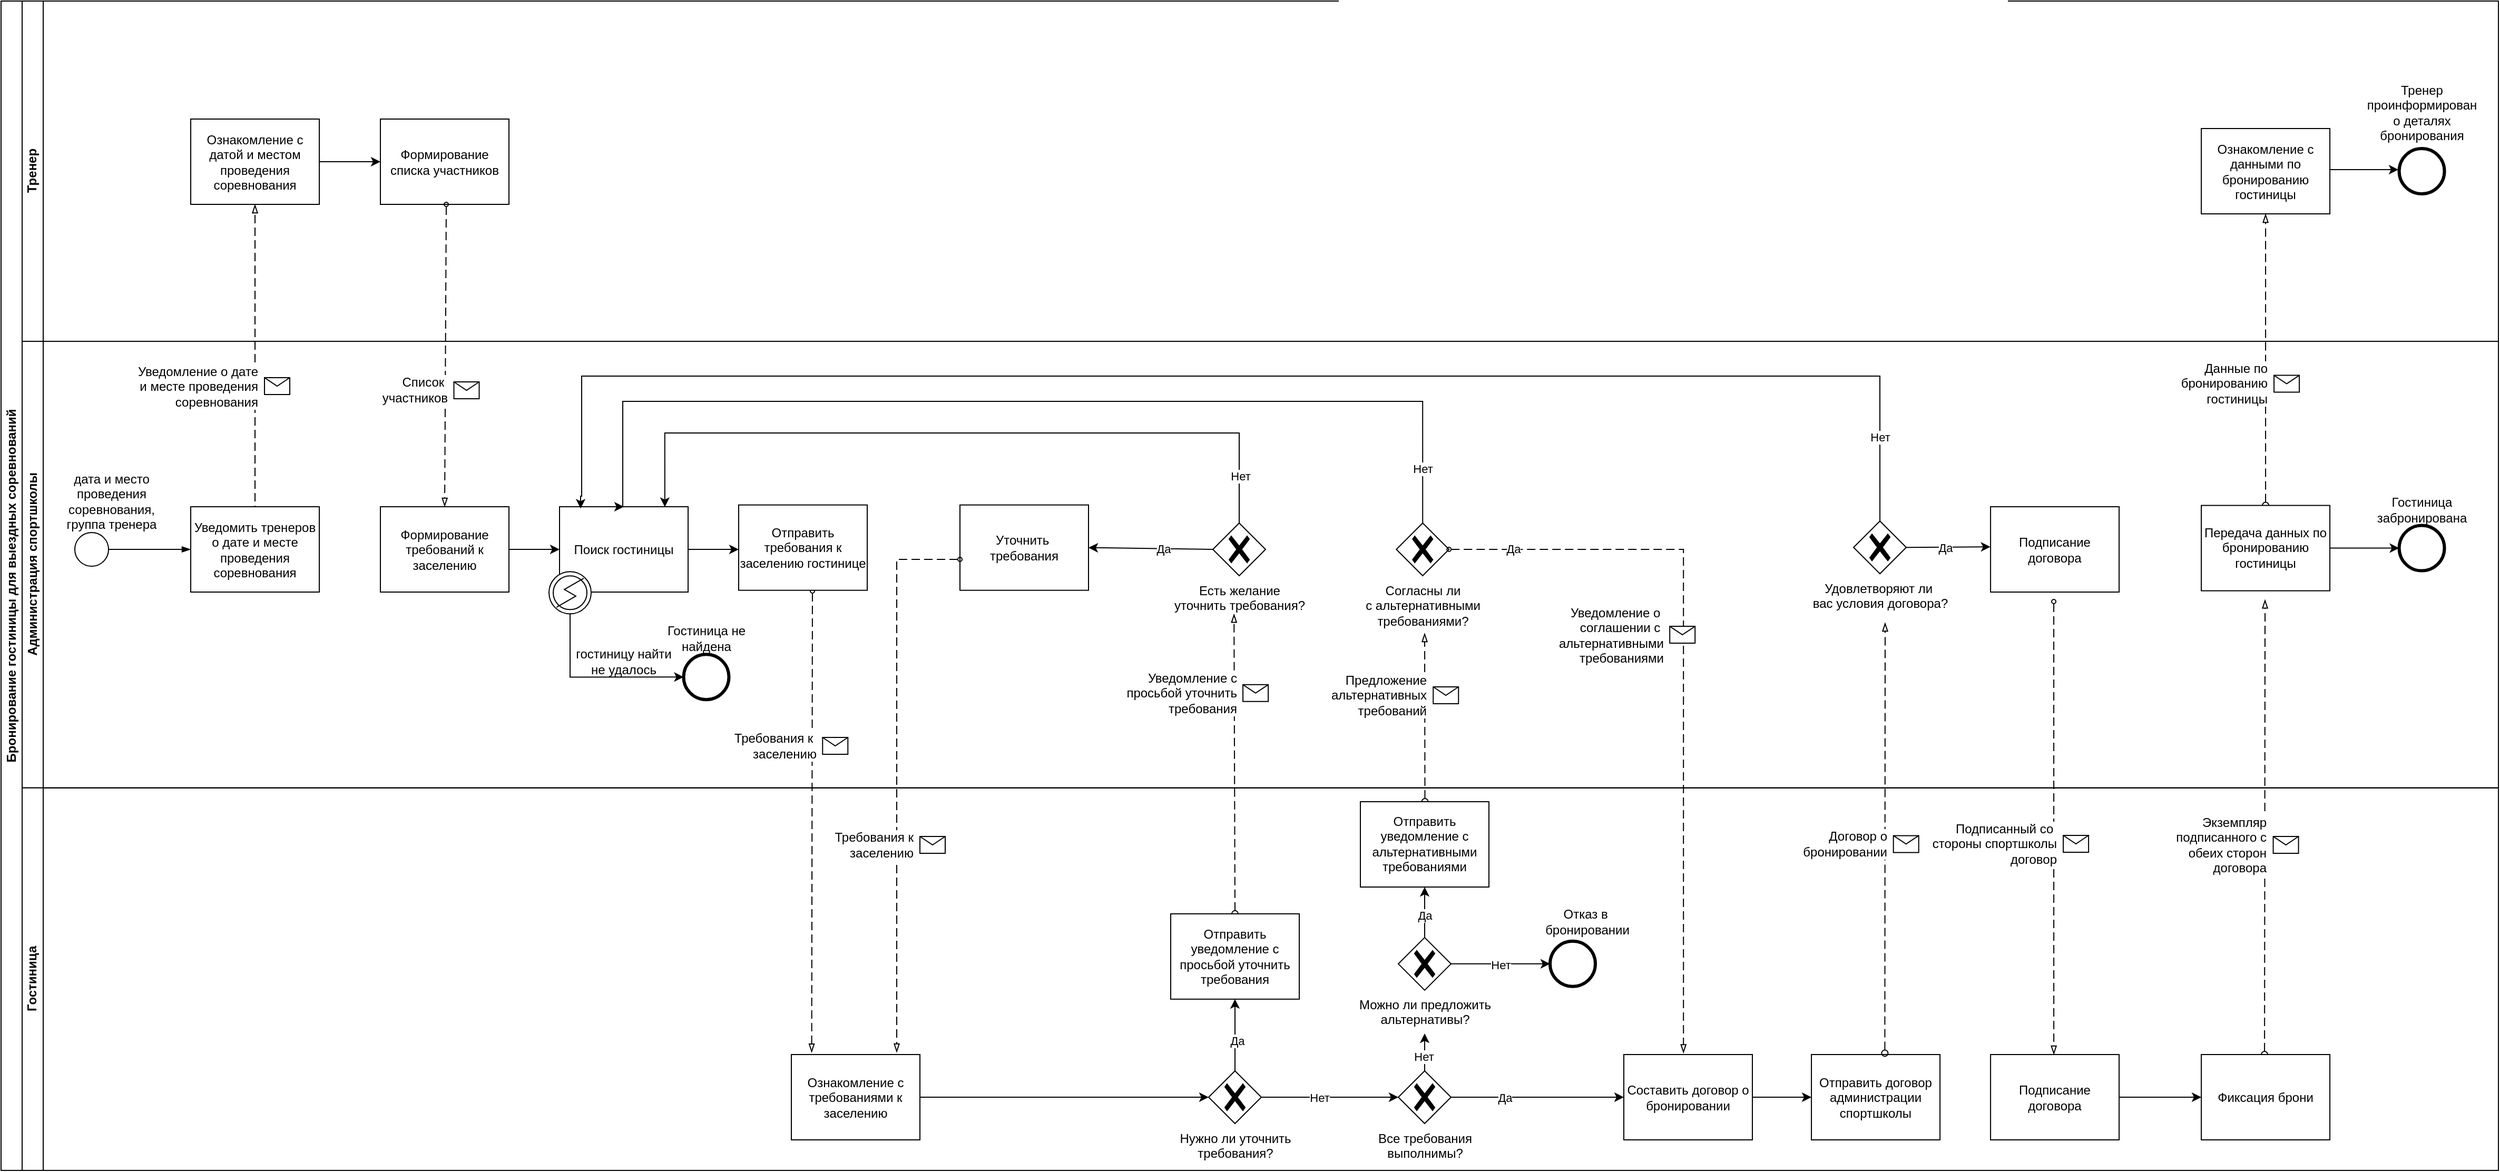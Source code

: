 <mxfile version="26.2.12">
  <diagram name="Страница — 1" id="INEYEOfllJ84AuOApSYh">
    <mxGraphModel dx="2846" dy="1840" grid="1" gridSize="10" guides="1" tooltips="1" connect="1" arrows="1" fold="1" page="1" pageScale="1" pageWidth="4681" pageHeight="3300" background="#ffffff" math="0" shadow="0">
      <root>
        <mxCell id="0" />
        <mxCell id="1" parent="0" />
        <mxCell id="StL6ev-Z-5iFi5agQg42-1" value="Бронирование гостиницы для выездных соревнований" style="swimlane;html=1;childLayout=stackLayout;resizeParent=1;resizeParentMax=0;horizontal=0;startSize=20;horizontalStack=0;whiteSpace=wrap;" parent="1" vertex="1">
          <mxGeometry x="830" y="760" width="2370" height="1110" as="geometry" />
        </mxCell>
        <mxCell id="StL6ev-Z-5iFi5agQg42-160" value="" style="endArrow=blockThin;html=1;labelPosition=left;verticalLabelPosition=middle;align=right;verticalAlign=middle;dashed=1;dashPattern=8 4;endFill=0;startArrow=oval;startFill=0;endSize=6;startSize=4;rounded=0;entryX=0.158;entryY=-0.023;entryDx=0;entryDy=0;entryPerimeter=0;" parent="StL6ev-Z-5iFi5agQg42-1" target="StL6ev-Z-5iFi5agQg42-159" edge="1">
          <mxGeometry relative="1" as="geometry">
            <mxPoint x="770" y="560" as="sourcePoint" />
            <mxPoint x="758" y="998" as="targetPoint" />
          </mxGeometry>
        </mxCell>
        <mxCell id="StL6ev-Z-5iFi5agQg42-161" value="Требования к&amp;nbsp;&lt;div&gt;заселению&lt;/div&gt;" style="shape=message;html=1;outlineConnect=0;labelPosition=left;verticalLabelPosition=middle;align=right;verticalAlign=middle;spacingRight=5;labelBackgroundColor=#ffffff;" parent="StL6ev-Z-5iFi5agQg42-160" vertex="1">
          <mxGeometry width="24" height="16" relative="1" as="geometry">
            <mxPoint x="10" y="-80" as="offset" />
          </mxGeometry>
        </mxCell>
        <mxCell id="StL6ev-Z-5iFi5agQg42-2" value="Тренер" style="swimlane;html=1;startSize=20;horizontal=0;" parent="StL6ev-Z-5iFi5agQg42-1" vertex="1">
          <mxGeometry x="20" width="2350" height="323" as="geometry" />
        </mxCell>
        <mxCell id="StL6ev-Z-5iFi5agQg42-145" value="Ознакомление с датой и местом проведения соревнования" style="points=[[0.25,0,0],[0.5,0,0],[0.75,0,0],[1,0.25,0],[1,0.5,0],[1,0.75,0],[0.75,1,0],[0.5,1,0],[0.25,1,0],[0,0.75,0],[0,0.5,0],[0,0.25,0]];shape=mxgraph.bpmn.task2;whiteSpace=wrap;rectStyle=rounded;size=10;html=1;container=1;expand=0;collapsible=0;taskMarker=abstract;" parent="StL6ev-Z-5iFi5agQg42-2" vertex="1">
          <mxGeometry x="160" y="112" width="122" height="81" as="geometry" />
        </mxCell>
        <mxCell id="StL6ev-Z-5iFi5agQg42-146" value="" style="endArrow=blockThin;html=1;labelPosition=left;verticalLabelPosition=middle;align=right;verticalAlign=middle;dashed=1;dashPattern=8 4;endFill=0;startArrow=oval;startFill=0;rounded=0;exitX=0.5;exitY=0;exitDx=0;exitDy=0;exitPerimeter=0;entryX=0.5;entryY=1;entryDx=0;entryDy=0;entryPerimeter=0;" parent="StL6ev-Z-5iFi5agQg42-2" target="StL6ev-Z-5iFi5agQg42-145" edge="1">
          <mxGeometry relative="1" as="geometry">
            <mxPoint x="221" y="490" as="sourcePoint" />
            <mxPoint x="220.52" y="172" as="targetPoint" />
          </mxGeometry>
        </mxCell>
        <mxCell id="StL6ev-Z-5iFi5agQg42-147" value="Уведомление о дате&lt;div&gt;и месте проведения&lt;/div&gt;&lt;div&gt;соревнования&lt;/div&gt;" style="shape=message;html=1;outlineConnect=0;labelPosition=left;verticalLabelPosition=middle;align=right;verticalAlign=middle;spacingRight=5;labelBackgroundColor=#ffffff;" parent="StL6ev-Z-5iFi5agQg42-146" vertex="1">
          <mxGeometry width="24" height="16" relative="1" as="geometry">
            <mxPoint x="9" y="16" as="offset" />
          </mxGeometry>
        </mxCell>
        <mxCell id="StL6ev-Z-5iFi5agQg42-148" value="Формирование списка участников" style="points=[[0.25,0,0],[0.5,0,0],[0.75,0,0],[1,0.25,0],[1,0.5,0],[1,0.75,0],[0.75,1,0],[0.5,1,0],[0.25,1,0],[0,0.75,0],[0,0.5,0],[0,0.25,0]];shape=mxgraph.bpmn.task2;whiteSpace=wrap;rectStyle=rounded;size=10;html=1;container=1;expand=0;collapsible=0;taskMarker=abstract;" parent="StL6ev-Z-5iFi5agQg42-2" vertex="1">
          <mxGeometry x="340" y="112" width="122" height="81" as="geometry" />
        </mxCell>
        <mxCell id="StL6ev-Z-5iFi5agQg42-149" value="" style="endArrow=classic;html=1;rounded=0;exitX=1;exitY=0.5;exitDx=0;exitDy=0;exitPerimeter=0;entryX=0;entryY=0.5;entryDx=0;entryDy=0;entryPerimeter=0;" parent="StL6ev-Z-5iFi5agQg42-2" source="StL6ev-Z-5iFi5agQg42-145" target="StL6ev-Z-5iFi5agQg42-148" edge="1">
          <mxGeometry width="50" height="50" relative="1" as="geometry">
            <mxPoint x="560" y="350" as="sourcePoint" />
            <mxPoint x="610" y="300" as="targetPoint" />
          </mxGeometry>
        </mxCell>
        <mxCell id="StL6ev-Z-5iFi5agQg42-151" value="" style="endArrow=blockThin;html=1;labelPosition=left;verticalLabelPosition=middle;align=right;verticalAlign=middle;dashed=1;dashPattern=8 4;endFill=0;startArrow=oval;startFill=0;endSize=6;startSize=4;rounded=0;exitX=0.335;exitY=1.002;exitDx=0;exitDy=0;exitPerimeter=0;entryX=0.5;entryY=0;entryDx=0;entryDy=0;entryPerimeter=0;" parent="StL6ev-Z-5iFi5agQg42-2" target="StL6ev-Z-5iFi5agQg42-150" edge="1">
          <mxGeometry relative="1" as="geometry">
            <mxPoint x="402.5" y="193" as="sourcePoint" />
            <mxPoint x="400" y="480" as="targetPoint" />
          </mxGeometry>
        </mxCell>
        <mxCell id="StL6ev-Z-5iFi5agQg42-152" value="Список&amp;nbsp;&lt;div&gt;участников&lt;/div&gt;" style="shape=message;html=1;outlineConnect=0;labelPosition=left;verticalLabelPosition=middle;align=right;verticalAlign=middle;spacingRight=5;labelBackgroundColor=#ffffff;" parent="StL6ev-Z-5iFi5agQg42-151" vertex="1">
          <mxGeometry width="24" height="16" relative="1" as="geometry">
            <mxPoint x="8" y="25" as="offset" />
          </mxGeometry>
        </mxCell>
        <mxCell id="StL6ev-Z-5iFi5agQg42-290" value="Ознакомление с данными по бронированию гостиницы" style="points=[[0.25,0,0],[0.5,0,0],[0.75,0,0],[1,0.25,0],[1,0.5,0],[1,0.75,0],[0.75,1,0],[0.5,1,0],[0.25,1,0],[0,0.75,0],[0,0.5,0],[0,0.25,0]];shape=mxgraph.bpmn.task2;whiteSpace=wrap;rectStyle=rounded;size=10;html=1;container=1;expand=0;collapsible=0;taskMarker=abstract;" parent="StL6ev-Z-5iFi5agQg42-2" vertex="1">
          <mxGeometry x="2068.04" y="121" width="122" height="81" as="geometry" />
        </mxCell>
        <mxCell id="StL6ev-Z-5iFi5agQg42-308" value="" style="points=[[0.145,0.145,0],[0.5,0,0],[0.855,0.145,0],[1,0.5,0],[0.855,0.855,0],[0.5,1,0],[0.145,0.855,0],[0,0.5,0]];shape=mxgraph.bpmn.event;html=1;verticalLabelPosition=bottom;labelBackgroundColor=#ffffff;verticalAlign=top;align=center;perimeter=ellipsePerimeter;outlineConnect=0;aspect=fixed;outline=end;symbol=terminate2;" parent="StL6ev-Z-5iFi5agQg42-2" vertex="1">
          <mxGeometry x="2255.79" y="140.0" width="43" height="43" as="geometry" />
        </mxCell>
        <mxCell id="StL6ev-Z-5iFi5agQg42-309" value="Тренер&lt;div&gt;проинформирован&lt;/div&gt;&lt;div&gt;о деталях бронирования&lt;/div&gt;" style="text;html=1;align=center;verticalAlign=middle;whiteSpace=wrap;rounded=0;" parent="StL6ev-Z-5iFi5agQg42-2" vertex="1">
          <mxGeometry x="2228.04" y="91.0" width="98.5" height="30" as="geometry" />
        </mxCell>
        <mxCell id="StL6ev-Z-5iFi5agQg42-310" value="" style="endArrow=classic;html=1;rounded=0;exitX=0.996;exitY=0.482;exitDx=0;exitDy=0;exitPerimeter=0;" parent="StL6ev-Z-5iFi5agQg42-2" source="StL6ev-Z-5iFi5agQg42-290" edge="1">
          <mxGeometry width="50" height="50" relative="1" as="geometry">
            <mxPoint x="2198.04" y="310" as="sourcePoint" />
            <mxPoint x="2255.04" y="160" as="targetPoint" />
          </mxGeometry>
        </mxCell>
        <mxCell id="StL6ev-Z-5iFi5agQg42-291" value="" style="endArrow=blockThin;html=1;labelPosition=left;verticalLabelPosition=middle;align=right;verticalAlign=middle;dashed=1;dashPattern=8 4;endFill=0;startArrow=oval;startFill=0;rounded=0;entryX=0.5;entryY=1;entryDx=0;entryDy=0;entryPerimeter=0;exitX=0.5;exitY=0;exitDx=0;exitDy=0;exitPerimeter=0;" parent="StL6ev-Z-5iFi5agQg42-1" source="StL6ev-Z-5iFi5agQg42-287" target="StL6ev-Z-5iFi5agQg42-290" edge="1">
          <mxGeometry relative="1" as="geometry">
            <mxPoint x="2148.48" y="468.11" as="sourcePoint" />
            <mxPoint x="2149.04" y="211" as="targetPoint" />
          </mxGeometry>
        </mxCell>
        <mxCell id="StL6ev-Z-5iFi5agQg42-292" value="Данные по&lt;div&gt;бронированию&lt;/div&gt;&lt;div&gt;гостиницы&lt;/div&gt;" style="shape=message;html=1;outlineConnect=0;labelPosition=left;verticalLabelPosition=middle;align=right;verticalAlign=middle;spacingRight=5;labelBackgroundColor=#ffffff;" parent="StL6ev-Z-5iFi5agQg42-291" vertex="1">
          <mxGeometry width="24" height="16" relative="1" as="geometry">
            <mxPoint x="8" y="15" as="offset" />
          </mxGeometry>
        </mxCell>
        <mxCell id="StL6ev-Z-5iFi5agQg42-37" value="Администрация спортшколы" style="swimlane;html=1;startSize=20;horizontal=0;" parent="StL6ev-Z-5iFi5agQg42-1" vertex="1">
          <mxGeometry x="20" y="323" width="2350" height="423.89" as="geometry" />
        </mxCell>
        <mxCell id="StL6ev-Z-5iFi5agQg42-141" value="" style="points=[[0.145,0.145,0],[0.5,0,0],[0.855,0.145,0],[1,0.5,0],[0.855,0.855,0],[0.5,1,0],[0.145,0.855,0],[0,0.5,0]];shape=mxgraph.bpmn.event;html=1;verticalLabelPosition=bottom;labelBackgroundColor=#ffffff;verticalAlign=top;align=center;perimeter=ellipsePerimeter;outlineConnect=0;aspect=fixed;outline=standard;symbol=general;" parent="StL6ev-Z-5iFi5agQg42-37" vertex="1">
          <mxGeometry x="50" y="181.5" width="32" height="32" as="geometry" />
        </mxCell>
        <mxCell id="StL6ev-Z-5iFi5agQg42-142" value="Уведомить тренеров о дате и месте проведения соревнования" style="points=[[0.25,0,0],[0.5,0,0],[0.75,0,0],[1,0.25,0],[1,0.5,0],[1,0.75,0],[0.75,1,0],[0.5,1,0],[0.25,1,0],[0,0.75,0],[0,0.5,0],[0,0.25,0]];shape=mxgraph.bpmn.task2;whiteSpace=wrap;rectStyle=rounded;size=10;html=1;container=1;expand=0;collapsible=0;taskMarker=abstract;" parent="StL6ev-Z-5iFi5agQg42-37" vertex="1">
          <mxGeometry x="160" y="157" width="122" height="81" as="geometry" />
        </mxCell>
        <mxCell id="StL6ev-Z-5iFi5agQg42-143" value="" style="edgeStyle=elbowEdgeStyle;fontSize=12;html=1;endArrow=blockThin;endFill=1;rounded=0;exitX=1;exitY=0.5;exitDx=0;exitDy=0;exitPerimeter=0;entryX=0;entryY=0.5;entryDx=0;entryDy=0;entryPerimeter=0;" parent="StL6ev-Z-5iFi5agQg42-37" source="StL6ev-Z-5iFi5agQg42-141" target="StL6ev-Z-5iFi5agQg42-142" edge="1">
          <mxGeometry width="160" relative="1" as="geometry">
            <mxPoint x="82" y="91.5" as="sourcePoint" />
            <mxPoint x="316" y="-65.5" as="targetPoint" />
          </mxGeometry>
        </mxCell>
        <mxCell id="StL6ev-Z-5iFi5agQg42-144" value="дата и место проведения соревнования,&lt;div&gt;группа тренера&lt;/div&gt;" style="text;html=1;align=center;verticalAlign=middle;whiteSpace=wrap;rounded=0;" parent="StL6ev-Z-5iFi5agQg42-37" vertex="1">
          <mxGeometry x="40" y="137" width="90" height="30" as="geometry" />
        </mxCell>
        <mxCell id="StL6ev-Z-5iFi5agQg42-150" value="Формирование требований к заселению" style="points=[[0.25,0,0],[0.5,0,0],[0.75,0,0],[1,0.25,0],[1,0.5,0],[1,0.75,0],[0.75,1,0],[0.5,1,0],[0.25,1,0],[0,0.75,0],[0,0.5,0],[0,0.25,0]];shape=mxgraph.bpmn.task2;whiteSpace=wrap;rectStyle=rounded;size=10;html=1;container=1;expand=0;collapsible=0;taskMarker=abstract;" parent="StL6ev-Z-5iFi5agQg42-37" vertex="1">
          <mxGeometry x="340" y="157" width="122" height="81" as="geometry" />
        </mxCell>
        <mxCell id="StL6ev-Z-5iFi5agQg42-153" value="Поиск гостиницы" style="points=[[0.25,0,0],[0.5,0,0],[0.75,0,0],[1,0.25,0],[1,0.5,0],[1,0.75,0],[0.75,1,0],[0.5,1,0],[0.25,1,0],[0,0.75,0],[0,0.5,0],[0,0.25,0]];shape=mxgraph.bpmn.task2;whiteSpace=wrap;rectStyle=rounded;size=10;html=1;container=1;expand=0;collapsible=0;taskMarker=abstract;" parent="StL6ev-Z-5iFi5agQg42-37" vertex="1">
          <mxGeometry x="510" y="157" width="122" height="81" as="geometry" />
        </mxCell>
        <mxCell id="StL6ev-Z-5iFi5agQg42-154" value="" style="endArrow=classic;html=1;rounded=0;exitX=1;exitY=0.5;exitDx=0;exitDy=0;exitPerimeter=0;entryX=0;entryY=0.5;entryDx=0;entryDy=0;entryPerimeter=0;" parent="StL6ev-Z-5iFi5agQg42-37" source="StL6ev-Z-5iFi5agQg42-150" target="StL6ev-Z-5iFi5agQg42-153" edge="1">
          <mxGeometry width="50" height="50" relative="1" as="geometry">
            <mxPoint x="600" y="237" as="sourcePoint" />
            <mxPoint x="650" y="187" as="targetPoint" />
          </mxGeometry>
        </mxCell>
        <mxCell id="StL6ev-Z-5iFi5agQg42-155" value="Отправить требования к заселению гостинице" style="points=[[0.25,0,0],[0.5,0,0],[0.75,0,0],[1,0.25,0],[1,0.5,0],[1,0.75,0],[0.75,1,0],[0.5,1,0],[0.25,1,0],[0,0.75,0],[0,0.5,0],[0,0.25,0]];shape=mxgraph.bpmn.task2;whiteSpace=wrap;rectStyle=rounded;size=10;html=1;container=1;expand=0;collapsible=0;taskMarker=abstract;" parent="StL6ev-Z-5iFi5agQg42-37" vertex="1">
          <mxGeometry x="680" y="155.33" width="122" height="81" as="geometry" />
        </mxCell>
        <mxCell id="StL6ev-Z-5iFi5agQg42-168" value="Уточнить&amp;nbsp;&lt;div&gt;т&lt;span style=&quot;background-color: transparent; color: light-dark(rgb(0, 0, 0), rgb(255, 255, 255));&quot;&gt;ребования&lt;/span&gt;&lt;/div&gt;" style="points=[[0.25,0,0],[0.5,0,0],[0.75,0,0],[1,0.25,0],[1,0.5,0],[1,0.75,0],[0.75,1,0],[0.5,1,0],[0.25,1,0],[0,0.75,0],[0,0.5,0],[0,0.25,0]];shape=mxgraph.bpmn.task2;whiteSpace=wrap;rectStyle=rounded;size=10;html=1;container=1;expand=0;collapsible=0;taskMarker=abstract;" parent="StL6ev-Z-5iFi5agQg42-37" vertex="1">
          <mxGeometry x="890" y="155.33" width="122" height="81" as="geometry" />
        </mxCell>
        <mxCell id="StL6ev-Z-5iFi5agQg42-170" value="&lt;span style=&quot;background-color: light-dark(rgb(255, 255, 255), rgb(18, 18, 18)); color: light-dark(rgb(0, 0, 0), rgb(255, 255, 255));&quot;&gt;Есть желание&lt;/span&gt;&lt;div&gt;&lt;span style=&quot;background-color: light-dark(rgb(255, 255, 255), rgb(18, 18, 18)); color: light-dark(rgb(0, 0, 0), rgb(255, 255, 255));&quot;&gt;уточнить требования?&lt;/span&gt;&lt;/div&gt;" style="points=[[0.25,0.25,0],[0.5,0,0],[0.75,0.25,0],[1,0.5,0],[0.75,0.75,0],[0.5,1,0],[0.25,0.75,0],[0,0.5,0]];shape=mxgraph.bpmn.gateway2;html=1;verticalLabelPosition=bottom;labelBackgroundColor=#ffffff;verticalAlign=top;align=center;perimeter=rhombusPerimeter;outlineConnect=0;outline=none;symbol=none;gwType=exclusive;" parent="StL6ev-Z-5iFi5agQg42-37" vertex="1">
          <mxGeometry x="1130" y="172.5" width="50" height="50" as="geometry" />
        </mxCell>
        <mxCell id="StL6ev-Z-5iFi5agQg42-173" value="" style="endArrow=classic;html=1;rounded=0;exitX=0.5;exitY=0;exitDx=0;exitDy=0;exitPerimeter=0;edgeStyle=orthogonalEdgeStyle;entryX=0.819;entryY=0.003;entryDx=0;entryDy=0;entryPerimeter=0;" parent="StL6ev-Z-5iFi5agQg42-37" source="StL6ev-Z-5iFi5agQg42-170" target="StL6ev-Z-5iFi5agQg42-153" edge="1">
          <mxGeometry width="50" height="50" relative="1" as="geometry">
            <mxPoint x="910" y="214" as="sourcePoint" />
            <mxPoint x="620" y="153" as="targetPoint" />
            <Array as="points">
              <mxPoint x="1155" y="87" />
              <mxPoint x="610" y="87" />
            </Array>
          </mxGeometry>
        </mxCell>
        <mxCell id="StL6ev-Z-5iFi5agQg42-182" value="Нет" style="edgeLabel;html=1;align=center;verticalAlign=middle;resizable=0;points=[];" parent="StL6ev-Z-5iFi5agQg42-173" vertex="1" connectable="0">
          <mxGeometry x="-0.872" y="-1" relative="1" as="geometry">
            <mxPoint as="offset" />
          </mxGeometry>
        </mxCell>
        <mxCell id="StL6ev-Z-5iFi5agQg42-178" value="" style="endArrow=blockThin;html=1;labelPosition=left;verticalLabelPosition=middle;align=right;verticalAlign=middle;dashed=1;dashPattern=8 4;endFill=0;startArrow=oval;startFill=0;rounded=0;exitX=0.5;exitY=0;exitDx=0;exitDy=0;exitPerimeter=0;" parent="StL6ev-Z-5iFi5agQg42-37" edge="1" source="StL6ev-Z-5iFi5agQg42-167">
          <mxGeometry relative="1" as="geometry">
            <mxPoint x="1151.91" y="545.09" as="sourcePoint" />
            <mxPoint x="1150.09" y="258.67" as="targetPoint" />
          </mxGeometry>
        </mxCell>
        <mxCell id="StL6ev-Z-5iFi5agQg42-179" value="Уведомление с&lt;div&gt;просьбой уточнить&lt;/div&gt;&lt;div&gt;требования&lt;/div&gt;" style="shape=message;html=1;outlineConnect=0;labelPosition=left;verticalLabelPosition=middle;align=right;verticalAlign=middle;spacingRight=5;labelBackgroundColor=#ffffff;" parent="StL6ev-Z-5iFi5agQg42-178" vertex="1">
          <mxGeometry width="24" height="16" relative="1" as="geometry">
            <mxPoint x="8" y="-75" as="offset" />
          </mxGeometry>
        </mxCell>
        <mxCell id="StL6ev-Z-5iFi5agQg42-255" value="" style="endArrow=blockThin;html=1;labelPosition=left;verticalLabelPosition=middle;align=right;verticalAlign=middle;dashed=1;dashPattern=8 4;endFill=0;startArrow=oval;startFill=0;rounded=0;exitX=0.5;exitY=0;exitDx=0;exitDy=0;exitPerimeter=0;" parent="StL6ev-Z-5iFi5agQg42-37" edge="1">
          <mxGeometry relative="1" as="geometry">
            <mxPoint x="1331.26" y="437.0" as="sourcePoint" />
            <mxPoint x="1331" y="277" as="targetPoint" />
          </mxGeometry>
        </mxCell>
        <mxCell id="StL6ev-Z-5iFi5agQg42-256" value="Предложение&lt;div&gt;альтернативных&lt;/div&gt;&lt;div&gt;требований&lt;/div&gt;" style="shape=message;html=1;outlineConnect=0;labelPosition=left;verticalLabelPosition=middle;align=right;verticalAlign=middle;spacingRight=5;labelBackgroundColor=#ffffff;" parent="StL6ev-Z-5iFi5agQg42-255" vertex="1">
          <mxGeometry width="24" height="16" relative="1" as="geometry">
            <mxPoint x="8" y="-29" as="offset" />
          </mxGeometry>
        </mxCell>
        <mxCell id="StL6ev-Z-5iFi5agQg42-259" value="Согласны ли&lt;div&gt;с альтернативными&lt;/div&gt;&lt;div&gt;требованиями?&lt;/div&gt;" style="points=[[0.25,0.25,0],[0.5,0,0],[0.75,0.25,0],[1,0.5,0],[0.75,0.75,0],[0.5,1,0],[0.25,0.75,0],[0,0.5,0]];shape=mxgraph.bpmn.gateway2;html=1;verticalLabelPosition=bottom;labelBackgroundColor=#ffffff;verticalAlign=top;align=center;perimeter=rhombusPerimeter;outlineConnect=0;outline=none;symbol=none;gwType=exclusive;" parent="StL6ev-Z-5iFi5agQg42-37" vertex="1">
          <mxGeometry x="1304.13" y="172.5" width="50" height="50" as="geometry" />
        </mxCell>
        <mxCell id="StL6ev-Z-5iFi5agQg42-263" value="" style="endArrow=classic;html=1;rounded=0;edgeStyle=orthogonalEdgeStyle;exitX=0.5;exitY=0;exitDx=0;exitDy=0;exitPerimeter=0;entryX=0.5;entryY=0;entryDx=0;entryDy=0;entryPerimeter=0;" parent="StL6ev-Z-5iFi5agQg42-37" source="StL6ev-Z-5iFi5agQg42-259" target="StL6ev-Z-5iFi5agQg42-153" edge="1">
          <mxGeometry width="50" height="50" relative="1" as="geometry">
            <mxPoint x="1500" y="157" as="sourcePoint" />
            <mxPoint x="560" y="137" as="targetPoint" />
            <Array as="points">
              <mxPoint x="1329" y="57" />
              <mxPoint x="570" y="57" />
              <mxPoint x="570" y="157" />
            </Array>
          </mxGeometry>
        </mxCell>
        <mxCell id="StL6ev-Z-5iFi5agQg42-273" value="Нет" style="edgeLabel;html=1;align=center;verticalAlign=middle;resizable=0;points=[];" parent="StL6ev-Z-5iFi5agQg42-263" vertex="1" connectable="0">
          <mxGeometry x="-0.894" relative="1" as="geometry">
            <mxPoint as="offset" />
          </mxGeometry>
        </mxCell>
        <mxCell id="StL6ev-Z-5iFi5agQg42-274" value="Удовлетворяют ли&amp;nbsp;&lt;div&gt;вас условия договора?&lt;/div&gt;" style="points=[[0.25,0.25,0],[0.5,0,0],[0.75,0.25,0],[1,0.5,0],[0.75,0.75,0],[0.5,1,0],[0.25,0.75,0],[0,0.5,0]];shape=mxgraph.bpmn.gateway2;html=1;verticalLabelPosition=bottom;labelBackgroundColor=#ffffff;verticalAlign=top;align=center;perimeter=rhombusPerimeter;outlineConnect=0;outline=none;symbol=none;gwType=exclusive;" parent="StL6ev-Z-5iFi5agQg42-37" vertex="1">
          <mxGeometry x="1738.04" y="170.61" width="50" height="50" as="geometry" />
        </mxCell>
        <mxCell id="StL6ev-Z-5iFi5agQg42-275" value="" style="endArrow=classic;html=1;rounded=0;edgeStyle=orthogonalEdgeStyle;exitX=0.5;exitY=0;exitDx=0;exitDy=0;exitPerimeter=0;entryX=0.164;entryY=0.021;entryDx=0;entryDy=0;entryPerimeter=0;" parent="StL6ev-Z-5iFi5agQg42-37" source="StL6ev-Z-5iFi5agQg42-274" target="StL6ev-Z-5iFi5agQg42-153" edge="1">
          <mxGeometry width="50" height="50" relative="1" as="geometry">
            <mxPoint x="1783" y="165.33" as="sourcePoint" />
            <mxPoint x="530" y="147" as="targetPoint" />
            <Array as="points">
              <mxPoint x="1763" y="33" />
              <mxPoint x="531" y="33" />
              <mxPoint x="531" y="147" />
              <mxPoint x="530" y="147" />
            </Array>
          </mxGeometry>
        </mxCell>
        <mxCell id="StL6ev-Z-5iFi5agQg42-276" value="Нет" style="edgeLabel;html=1;align=center;verticalAlign=middle;resizable=0;points=[];" parent="StL6ev-Z-5iFi5agQg42-275" vertex="1" connectable="0">
          <mxGeometry x="-0.894" relative="1" as="geometry">
            <mxPoint as="offset" />
          </mxGeometry>
        </mxCell>
        <mxCell id="StL6ev-Z-5iFi5agQg42-277" value="Подписание договора" style="points=[[0.25,0,0],[0.5,0,0],[0.75,0,0],[1,0.25,0],[1,0.5,0],[1,0.75,0],[0.75,1,0],[0.5,1,0],[0.25,1,0],[0,0.75,0],[0,0.5,0],[0,0.25,0]];shape=mxgraph.bpmn.task2;whiteSpace=wrap;rectStyle=rounded;size=10;html=1;container=1;expand=0;collapsible=0;taskMarker=abstract;" parent="StL6ev-Z-5iFi5agQg42-37" vertex="1">
          <mxGeometry x="1868.04" y="157.0" width="122" height="81" as="geometry" />
        </mxCell>
        <mxCell id="StL6ev-Z-5iFi5agQg42-278" value="" style="endArrow=classic;html=1;rounded=0;exitX=1;exitY=0.5;exitDx=0;exitDy=0;exitPerimeter=0;entryX=-0.001;entryY=0.47;entryDx=0;entryDy=0;entryPerimeter=0;" parent="StL6ev-Z-5iFi5agQg42-37" source="StL6ev-Z-5iFi5agQg42-274" target="StL6ev-Z-5iFi5agQg42-277" edge="1">
          <mxGeometry width="50" height="50" relative="1" as="geometry">
            <mxPoint x="1868.04" y="328.67" as="sourcePoint" />
            <mxPoint x="1838.04" y="188.67" as="targetPoint" />
          </mxGeometry>
        </mxCell>
        <mxCell id="StL6ev-Z-5iFi5agQg42-279" value="Да" style="edgeLabel;html=1;align=center;verticalAlign=middle;resizable=0;points=[];" parent="StL6ev-Z-5iFi5agQg42-278" vertex="1" connectable="0">
          <mxGeometry x="-0.068" relative="1" as="geometry">
            <mxPoint as="offset" />
          </mxGeometry>
        </mxCell>
        <mxCell id="StL6ev-Z-5iFi5agQg42-282" value="" style="endArrow=blockThin;html=1;labelPosition=left;verticalLabelPosition=middle;align=right;verticalAlign=middle;dashed=1;dashPattern=8 4;endFill=0;startArrow=oval;startFill=0;endSize=6;startSize=4;rounded=0;entryX=0.492;entryY=0;entryDx=0;entryDy=0;entryPerimeter=0;" parent="StL6ev-Z-5iFi5agQg42-37" target="StL6ev-Z-5iFi5agQg42-280" edge="1">
          <mxGeometry relative="1" as="geometry">
            <mxPoint x="1928.04" y="247" as="sourcePoint" />
            <mxPoint x="1929.04" y="667" as="targetPoint" />
          </mxGeometry>
        </mxCell>
        <mxCell id="StL6ev-Z-5iFi5agQg42-283" value="Подписанный&amp;nbsp;&lt;span style=&quot;background-color: light-dark(rgb(255, 255, 255), rgb(18, 18, 18)); color: light-dark(rgb(0, 0, 0), rgb(255, 255, 255));&quot;&gt;со&amp;nbsp;&lt;/span&gt;&lt;div&gt;&lt;span style=&quot;background-color: light-dark(rgb(255, 255, 255), rgb(18, 18, 18)); color: light-dark(rgb(0, 0, 0), rgb(255, 255, 255));&quot;&gt;стороны спортшколы&lt;/span&gt;&lt;div&gt;договор&lt;/div&gt;&lt;/div&gt;" style="shape=message;html=1;outlineConnect=0;labelPosition=left;verticalLabelPosition=middle;align=right;verticalAlign=middle;spacingRight=5;labelBackgroundColor=#ffffff;" parent="StL6ev-Z-5iFi5agQg42-282" vertex="1">
          <mxGeometry width="24" height="16" relative="1" as="geometry">
            <mxPoint x="9" y="7" as="offset" />
          </mxGeometry>
        </mxCell>
        <mxCell id="StL6ev-Z-5iFi5agQg42-286" value="" style="endArrow=classic;html=1;rounded=0;exitX=1;exitY=0.5;exitDx=0;exitDy=0;exitPerimeter=0;entryX=0;entryY=0.5;entryDx=0;entryDy=0;entryPerimeter=0;" parent="StL6ev-Z-5iFi5agQg42-37" source="StL6ev-Z-5iFi5agQg42-153" edge="1">
          <mxGeometry width="50" height="50" relative="1" as="geometry">
            <mxPoint x="820" y="318.67" as="sourcePoint" />
            <mxPoint x="680" y="197.5" as="targetPoint" />
          </mxGeometry>
        </mxCell>
        <mxCell id="StL6ev-Z-5iFi5agQg42-287" value="Передача данных по бронированию гостиницы" style="points=[[0.25,0,0],[0.5,0,0],[0.75,0,0],[1,0.25,0],[1,0.5,0],[1,0.75,0],[0.75,1,0],[0.5,1,0],[0.25,1,0],[0,0.75,0],[0,0.5,0],[0,0.25,0]];shape=mxgraph.bpmn.task2;whiteSpace=wrap;rectStyle=rounded;size=10;html=1;container=1;expand=0;collapsible=0;taskMarker=abstract;" parent="StL6ev-Z-5iFi5agQg42-37" vertex="1">
          <mxGeometry x="2068.04" y="155.78" width="122" height="81" as="geometry" />
        </mxCell>
        <mxCell id="StL6ev-Z-5iFi5agQg42-288" value="" style="endArrow=blockThin;html=1;labelPosition=left;verticalLabelPosition=middle;align=right;verticalAlign=middle;dashed=1;dashPattern=8 4;endFill=0;startArrow=oval;startFill=0;rounded=0;" parent="StL6ev-Z-5iFi5agQg42-37" edge="1">
          <mxGeometry relative="1" as="geometry">
            <mxPoint x="2128.04" y="677" as="sourcePoint" />
            <mxPoint x="2128.54" y="245.11" as="targetPoint" />
          </mxGeometry>
        </mxCell>
        <mxCell id="StL6ev-Z-5iFi5agQg42-289" value="Экземпляр&lt;div&gt;&amp;nbsp;подписанного с&lt;div&gt;обеих сторон&lt;/div&gt;&lt;div&gt;договора&lt;/div&gt;&lt;/div&gt;" style="shape=message;html=1;outlineConnect=0;labelPosition=left;verticalLabelPosition=middle;align=right;verticalAlign=middle;spacingRight=5;labelBackgroundColor=#ffffff;" parent="StL6ev-Z-5iFi5agQg42-288" vertex="1">
          <mxGeometry width="24" height="16" relative="1" as="geometry">
            <mxPoint x="8" y="9" as="offset" />
          </mxGeometry>
        </mxCell>
        <mxCell id="StL6ev-Z-5iFi5agQg42-295" value="" style="points=[[0.145,0.145,0],[0.5,0,0],[0.855,0.145,0],[1,0.5,0],[0.855,0.855,0],[0.5,1,0],[0.145,0.855,0],[0,0.5,0]];shape=mxgraph.bpmn.event;html=1;verticalLabelPosition=bottom;labelBackgroundColor=#ffffff;verticalAlign=top;align=center;perimeter=ellipsePerimeter;outlineConnect=0;aspect=fixed;outline=end;symbol=terminate2;" parent="StL6ev-Z-5iFi5agQg42-37" vertex="1">
          <mxGeometry x="2255.79" y="174.78" width="43" height="43" as="geometry" />
        </mxCell>
        <mxCell id="StL6ev-Z-5iFi5agQg42-296" value="Гостиница&lt;div&gt;забронирована&lt;/div&gt;" style="text;html=1;align=center;verticalAlign=middle;whiteSpace=wrap;rounded=0;" parent="StL6ev-Z-5iFi5agQg42-37" vertex="1">
          <mxGeometry x="2228.04" y="144.78" width="98.5" height="30" as="geometry" />
        </mxCell>
        <mxCell id="StL6ev-Z-5iFi5agQg42-297" value="" style="endArrow=classic;html=1;rounded=0;entryX=0;entryY=0.5;entryDx=0;entryDy=0;entryPerimeter=0;exitX=1;exitY=0.5;exitDx=0;exitDy=0;exitPerimeter=0;" parent="StL6ev-Z-5iFi5agQg42-37" source="StL6ev-Z-5iFi5agQg42-287" target="StL6ev-Z-5iFi5agQg42-295" edge="1">
          <mxGeometry width="50" height="50" relative="1" as="geometry">
            <mxPoint x="2158.04" y="298.67" as="sourcePoint" />
            <mxPoint x="2208.04" y="248.67" as="targetPoint" />
          </mxGeometry>
        </mxCell>
        <mxCell id="StL6ev-Z-5iFi5agQg42-302" value="" style="ellipse;shape=doubleEllipse;whiteSpace=wrap;html=1;aspect=fixed;" parent="StL6ev-Z-5iFi5agQg42-37" vertex="1">
          <mxGeometry x="500" y="218.67" width="40" height="40" as="geometry" />
        </mxCell>
        <mxCell id="StL6ev-Z-5iFi5agQg42-303" value="" style="edgeStyle=isometricEdgeStyle;endArrow=none;html=1;rounded=0;fontStyle=1" parent="StL6ev-Z-5iFi5agQg42-37" edge="1">
          <mxGeometry width="50" height="100" relative="1" as="geometry">
            <mxPoint x="507.1" y="252.4" as="sourcePoint" />
            <mxPoint x="532.9" y="224.95" as="targetPoint" />
          </mxGeometry>
        </mxCell>
        <mxCell id="StL6ev-Z-5iFi5agQg42-304" value="" style="points=[[0.145,0.145,0],[0.5,0,0],[0.855,0.145,0],[1,0.5,0],[0.855,0.855,0],[0.5,1,0],[0.145,0.855,0],[0,0.5,0]];shape=mxgraph.bpmn.event;html=1;verticalLabelPosition=bottom;labelBackgroundColor=#ffffff;verticalAlign=top;align=center;perimeter=ellipsePerimeter;outlineConnect=0;aspect=fixed;outline=end;symbol=terminate2;" parent="StL6ev-Z-5iFi5agQg42-37" vertex="1">
          <mxGeometry x="627.75" y="297.17" width="43" height="43" as="geometry" />
        </mxCell>
        <mxCell id="StL6ev-Z-5iFi5agQg42-305" value="Гостиница не найдена" style="text;html=1;align=center;verticalAlign=middle;whiteSpace=wrap;rounded=0;" parent="StL6ev-Z-5iFi5agQg42-37" vertex="1">
          <mxGeometry x="600" y="267.17" width="98.5" height="30" as="geometry" />
        </mxCell>
        <mxCell id="StL6ev-Z-5iFi5agQg42-306" value="" style="endArrow=classic;html=1;rounded=0;exitX=0.5;exitY=1;exitDx=0;exitDy=0;entryX=0;entryY=0.5;entryDx=0;entryDy=0;entryPerimeter=0;edgeStyle=orthogonalEdgeStyle;" parent="StL6ev-Z-5iFi5agQg42-37" source="StL6ev-Z-5iFi5agQg42-302" target="StL6ev-Z-5iFi5agQg42-304" edge="1">
          <mxGeometry width="50" height="50" relative="1" as="geometry">
            <mxPoint x="650" y="368.67" as="sourcePoint" />
            <mxPoint x="700" y="318.67" as="targetPoint" />
          </mxGeometry>
        </mxCell>
        <mxCell id="StL6ev-Z-5iFi5agQg42-307" value="гостиницу найти не удалось" style="text;html=1;align=center;verticalAlign=middle;whiteSpace=wrap;rounded=0;" parent="StL6ev-Z-5iFi5agQg42-37" vertex="1">
          <mxGeometry x="517" y="288.67" width="108" height="30" as="geometry" />
        </mxCell>
        <mxCell id="orJi_I2qSeKuwF19GL7P-2" value="" style="endArrow=classic;html=1;rounded=0;entryX=1;entryY=0.5;entryDx=0;entryDy=0;entryPerimeter=0;exitX=0;exitY=0.5;exitDx=0;exitDy=0;exitPerimeter=0;" parent="StL6ev-Z-5iFi5agQg42-37" source="StL6ev-Z-5iFi5agQg42-170" target="StL6ev-Z-5iFi5agQg42-168" edge="1">
          <mxGeometry width="50" height="50" relative="1" as="geometry">
            <mxPoint x="1240" y="307" as="sourcePoint" />
            <mxPoint x="1290" y="257" as="targetPoint" />
          </mxGeometry>
        </mxCell>
        <mxCell id="orJi_I2qSeKuwF19GL7P-3" value="Да" style="edgeLabel;html=1;align=center;verticalAlign=middle;resizable=0;points=[];" parent="orJi_I2qSeKuwF19GL7P-2" vertex="1" connectable="0">
          <mxGeometry x="-0.2" relative="1" as="geometry">
            <mxPoint as="offset" />
          </mxGeometry>
        </mxCell>
        <mxCell id="StL6ev-Z-5iFi5agQg42-101" value="Гостиница" style="swimlane;html=1;startSize=20;horizontal=0;" parent="StL6ev-Z-5iFi5agQg42-1" vertex="1">
          <mxGeometry x="20" y="746.89" width="2350" height="363.11" as="geometry" />
        </mxCell>
        <mxCell id="StL6ev-Z-5iFi5agQg42-159" value="Ознакомление с требованиями к заселению" style="points=[[0.25,0,0],[0.5,0,0],[0.75,0,0],[1,0.25,0],[1,0.5,0],[1,0.75,0],[0.75,1,0],[0.5,1,0],[0.25,1,0],[0,0.75,0],[0,0.5,0],[0,0.25,0]];shape=mxgraph.bpmn.task2;whiteSpace=wrap;rectStyle=rounded;size=10;html=1;container=1;expand=0;collapsible=0;taskMarker=abstract;" parent="StL6ev-Z-5iFi5agQg42-101" vertex="1">
          <mxGeometry x="730" y="253.11" width="122" height="81" as="geometry" />
        </mxCell>
        <mxCell id="StL6ev-Z-5iFi5agQg42-165" value="" style="endArrow=classic;html=1;rounded=0;exitX=1;exitY=0.5;exitDx=0;exitDy=0;exitPerimeter=0;entryX=0;entryY=0.5;entryDx=0;entryDy=0;entryPerimeter=0;" parent="StL6ev-Z-5iFi5agQg42-101" source="StL6ev-Z-5iFi5agQg42-159" target="StL6ev-Z-5iFi5agQg42-162" edge="1">
          <mxGeometry width="50" height="50" relative="1" as="geometry">
            <mxPoint x="922.63" y="289.33" as="sourcePoint" />
            <mxPoint x="1030.63" y="138.83" as="targetPoint" />
          </mxGeometry>
        </mxCell>
        <mxCell id="StL6ev-Z-5iFi5agQg42-167" value="Отправить уведомление с просьбой уточнить требования" style="points=[[0.25,0,0],[0.5,0,0],[0.75,0,0],[1,0.25,0],[1,0.5,0],[1,0.75,0],[0.75,1,0],[0.5,1,0],[0.25,1,0],[0,0.75,0],[0,0.5,0],[0,0.25,0]];shape=mxgraph.bpmn.task2;whiteSpace=wrap;rectStyle=rounded;size=10;html=1;container=1;expand=0;collapsible=0;taskMarker=abstract;" parent="StL6ev-Z-5iFi5agQg42-101" vertex="1">
          <mxGeometry x="1090" y="119.53" width="122" height="81" as="geometry" />
        </mxCell>
        <mxCell id="StL6ev-Z-5iFi5agQg42-162" value="Нужно ли уточнить&lt;div&gt;требования?&lt;/div&gt;" style="points=[[0.25,0.25,0],[0.5,0,0],[0.75,0.25,0],[1,0.5,0],[0.75,0.75,0],[0.5,1,0],[0.25,0.75,0],[0,0.5,0]];shape=mxgraph.bpmn.gateway2;html=1;verticalLabelPosition=bottom;labelBackgroundColor=#ffffff;verticalAlign=top;align=center;perimeter=rhombusPerimeter;outlineConnect=0;outline=none;symbol=none;gwType=exclusive;" parent="StL6ev-Z-5iFi5agQg42-101" vertex="1">
          <mxGeometry x="1126" y="268.61" width="50" height="50" as="geometry" />
        </mxCell>
        <mxCell id="StL6ev-Z-5iFi5agQg42-175" value="" style="endArrow=classic;html=1;rounded=0;exitX=0.5;exitY=0;exitDx=0;exitDy=0;exitPerimeter=0;entryX=0.5;entryY=1;entryDx=0;entryDy=0;entryPerimeter=0;" parent="StL6ev-Z-5iFi5agQg42-101" source="StL6ev-Z-5iFi5agQg42-162" target="StL6ev-Z-5iFi5agQg42-167" edge="1">
          <mxGeometry width="50" height="50" relative="1" as="geometry">
            <mxPoint x="1066" y="109.53" as="sourcePoint" />
            <mxPoint x="1116" y="59.53" as="targetPoint" />
          </mxGeometry>
        </mxCell>
        <mxCell id="StL6ev-Z-5iFi5agQg42-177" value="Да" style="edgeLabel;html=1;align=center;verticalAlign=middle;resizable=0;points=[];" parent="StL6ev-Z-5iFi5agQg42-175" vertex="1" connectable="0">
          <mxGeometry x="-0.141" y="-2" relative="1" as="geometry">
            <mxPoint as="offset" />
          </mxGeometry>
        </mxCell>
        <mxCell id="StL6ev-Z-5iFi5agQg42-184" value="" style="endArrow=classic;html=1;rounded=0;exitX=1;exitY=0.5;exitDx=0;exitDy=0;exitPerimeter=0;entryX=0;entryY=0.5;entryDx=0;entryDy=0;entryPerimeter=0;" parent="StL6ev-Z-5iFi5agQg42-101" source="StL6ev-Z-5iFi5agQg42-162" target="StL6ev-Z-5iFi5agQg42-183" edge="1">
          <mxGeometry width="50" height="50" relative="1" as="geometry">
            <mxPoint x="1130" y="253.11" as="sourcePoint" />
            <mxPoint x="1180" y="203.11" as="targetPoint" />
          </mxGeometry>
        </mxCell>
        <mxCell id="StL6ev-Z-5iFi5agQg42-185" value="Нет" style="edgeLabel;html=1;align=center;verticalAlign=middle;resizable=0;points=[];" parent="StL6ev-Z-5iFi5agQg42-184" vertex="1" connectable="0">
          <mxGeometry x="-0.151" relative="1" as="geometry">
            <mxPoint as="offset" />
          </mxGeometry>
        </mxCell>
        <mxCell id="StL6ev-Z-5iFi5agQg42-183" value="Все требования&lt;div&gt;выполнимы?&lt;/div&gt;" style="points=[[0.25,0.25,0],[0.5,0,0],[0.75,0.25,0],[1,0.5,0],[0.75,0.75,0],[0.5,1,0],[0.25,0.75,0],[0,0.5,0]];shape=mxgraph.bpmn.gateway2;html=1;verticalLabelPosition=bottom;labelBackgroundColor=#ffffff;verticalAlign=top;align=center;perimeter=rhombusPerimeter;outlineConnect=0;outline=none;symbol=none;gwType=exclusive;" parent="StL6ev-Z-5iFi5agQg42-101" vertex="1">
          <mxGeometry x="1306" y="268.61" width="50" height="50" as="geometry" />
        </mxCell>
        <mxCell id="StL6ev-Z-5iFi5agQg42-186" value="&lt;span style=&quot;background-color: light-dark(rgb(255, 255, 255), rgb(18, 18, 18)); color: light-dark(rgb(0, 0, 0), rgb(255, 255, 255));&quot;&gt;Можно ли предложить&lt;/span&gt;&lt;div&gt;&lt;span style=&quot;background-color: light-dark(rgb(255, 255, 255), rgb(18, 18, 18)); color: light-dark(rgb(0, 0, 0), rgb(255, 255, 255));&quot;&gt;альтернативы?&lt;/span&gt;&lt;/div&gt;" style="points=[[0.25,0.25,0],[0.5,0,0],[0.75,0.25,0],[1,0.5,0],[0.75,0.75,0],[0.5,1,0],[0.25,0.75,0],[0,0.5,0]];shape=mxgraph.bpmn.gateway2;html=1;verticalLabelPosition=bottom;labelBackgroundColor=#ffffff;verticalAlign=top;align=center;perimeter=rhombusPerimeter;outlineConnect=0;outline=none;symbol=none;gwType=exclusive;" parent="StL6ev-Z-5iFi5agQg42-101" vertex="1">
          <mxGeometry x="1306" y="142.03" width="50" height="50" as="geometry" />
        </mxCell>
        <mxCell id="StL6ev-Z-5iFi5agQg42-189" value="" style="points=[[0.145,0.145,0],[0.5,0,0],[0.855,0.145,0],[1,0.5,0],[0.855,0.855,0],[0.5,1,0],[0.145,0.855,0],[0,0.5,0]];shape=mxgraph.bpmn.event;html=1;verticalLabelPosition=bottom;labelBackgroundColor=#ffffff;verticalAlign=top;align=center;perimeter=ellipsePerimeter;outlineConnect=0;aspect=fixed;outline=end;symbol=terminate2;" parent="StL6ev-Z-5iFi5agQg42-101" vertex="1">
          <mxGeometry x="1450" y="145.53" width="43" height="43" as="geometry" />
        </mxCell>
        <mxCell id="StL6ev-Z-5iFi5agQg42-190" value="Отказ в&amp;nbsp;&lt;div&gt;бронировании&lt;/div&gt;" style="text;html=1;align=center;verticalAlign=middle;whiteSpace=wrap;rounded=0;" parent="StL6ev-Z-5iFi5agQg42-101" vertex="1">
          <mxGeometry x="1436" y="112.03" width="98.5" height="30" as="geometry" />
        </mxCell>
        <mxCell id="StL6ev-Z-5iFi5agQg42-187" value="" style="endArrow=classic;html=1;rounded=0;exitX=0.5;exitY=0;exitDx=0;exitDy=0;exitPerimeter=0;" parent="StL6ev-Z-5iFi5agQg42-101" source="StL6ev-Z-5iFi5agQg42-183" edge="1">
          <mxGeometry width="50" height="50" relative="1" as="geometry">
            <mxPoint x="1226" y="243.11" as="sourcePoint" />
            <mxPoint x="1331" y="233.11" as="targetPoint" />
          </mxGeometry>
        </mxCell>
        <mxCell id="StL6ev-Z-5iFi5agQg42-248" value="Нет" style="edgeLabel;html=1;align=center;verticalAlign=middle;resizable=0;points=[];" parent="StL6ev-Z-5iFi5agQg42-187" vertex="1" connectable="0">
          <mxGeometry x="-0.221" y="1" relative="1" as="geometry">
            <mxPoint as="offset" />
          </mxGeometry>
        </mxCell>
        <mxCell id="StL6ev-Z-5iFi5agQg42-191" value="Отправить уведомление с альтернативными требованиями" style="points=[[0.25,0,0],[0.5,0,0],[0.75,0,0],[1,0.25,0],[1,0.5,0],[1,0.75,0],[0.75,1,0],[0.5,1,0],[0.25,1,0],[0,0.75,0],[0,0.5,0],[0,0.25,0]];shape=mxgraph.bpmn.task2;whiteSpace=wrap;rectStyle=rounded;size=10;html=1;container=1;expand=0;collapsible=0;taskMarker=abstract;" parent="StL6ev-Z-5iFi5agQg42-101" vertex="1">
          <mxGeometry x="1270" y="13.11" width="122" height="81" as="geometry" />
        </mxCell>
        <mxCell id="StL6ev-Z-5iFi5agQg42-192" value="" style="endArrow=classic;html=1;rounded=0;exitX=0.5;exitY=0;exitDx=0;exitDy=0;exitPerimeter=0;entryX=0.5;entryY=1;entryDx=0;entryDy=0;entryPerimeter=0;" parent="StL6ev-Z-5iFi5agQg42-101" source="StL6ev-Z-5iFi5agQg42-186" target="StL6ev-Z-5iFi5agQg42-191" edge="1">
          <mxGeometry width="50" height="50" relative="1" as="geometry">
            <mxPoint x="1386" y="123.11" as="sourcePoint" />
            <mxPoint x="1436" y="73.11" as="targetPoint" />
          </mxGeometry>
        </mxCell>
        <mxCell id="StL6ev-Z-5iFi5agQg42-193" value="Да" style="edgeLabel;html=1;align=center;verticalAlign=middle;resizable=0;points=[];" parent="StL6ev-Z-5iFi5agQg42-192" vertex="1" connectable="0">
          <mxGeometry x="-0.096" relative="1" as="geometry">
            <mxPoint as="offset" />
          </mxGeometry>
        </mxCell>
        <mxCell id="StL6ev-Z-5iFi5agQg42-249" value="" style="endArrow=classic;html=1;rounded=0;entryX=0;entryY=0.5;entryDx=0;entryDy=0;entryPerimeter=0;exitX=1;exitY=0.5;exitDx=0;exitDy=0;exitPerimeter=0;" parent="StL6ev-Z-5iFi5agQg42-101" source="StL6ev-Z-5iFi5agQg42-186" target="StL6ev-Z-5iFi5agQg42-189" edge="1">
          <mxGeometry width="50" height="50" relative="1" as="geometry">
            <mxPoint x="1296" y="223.11" as="sourcePoint" />
            <mxPoint x="1346" y="173.11" as="targetPoint" />
          </mxGeometry>
        </mxCell>
        <mxCell id="StL6ev-Z-5iFi5agQg42-311" value="Нет" style="edgeLabel;html=1;align=center;verticalAlign=middle;resizable=0;points=[];" parent="StL6ev-Z-5iFi5agQg42-249" vertex="1" connectable="0">
          <mxGeometry x="-0.006" y="-1" relative="1" as="geometry">
            <mxPoint as="offset" />
          </mxGeometry>
        </mxCell>
        <mxCell id="StL6ev-Z-5iFi5agQg42-265" value="Составить договор о бронировании" style="points=[[0.25,0,0],[0.5,0,0],[0.75,0,0],[1,0.25,0],[1,0.5,0],[1,0.75,0],[0.75,1,0],[0.5,1,0],[0.25,1,0],[0,0.75,0],[0,0.5,0],[0,0.25,0]];shape=mxgraph.bpmn.task2;whiteSpace=wrap;rectStyle=rounded;size=10;html=1;container=1;expand=0;collapsible=0;taskMarker=abstract;" parent="StL6ev-Z-5iFi5agQg42-101" vertex="1">
          <mxGeometry x="1520" y="253.11" width="122" height="81" as="geometry" />
        </mxCell>
        <mxCell id="StL6ev-Z-5iFi5agQg42-266" value="" style="endArrow=classic;html=1;rounded=0;entryX=0;entryY=0.5;entryDx=0;entryDy=0;entryPerimeter=0;exitX=1;exitY=0.5;exitDx=0;exitDy=0;exitPerimeter=0;" parent="StL6ev-Z-5iFi5agQg42-101" source="StL6ev-Z-5iFi5agQg42-183" target="StL6ev-Z-5iFi5agQg42-265" edge="1">
          <mxGeometry width="50" height="50" relative="1" as="geometry">
            <mxPoint x="1440" y="183.11" as="sourcePoint" />
            <mxPoint x="1490" y="133.11" as="targetPoint" />
          </mxGeometry>
        </mxCell>
        <mxCell id="StL6ev-Z-5iFi5agQg42-267" value="Да" style="edgeLabel;html=1;align=center;verticalAlign=middle;resizable=0;points=[];" parent="StL6ev-Z-5iFi5agQg42-266" vertex="1" connectable="0">
          <mxGeometry x="-0.384" relative="1" as="geometry">
            <mxPoint as="offset" />
          </mxGeometry>
        </mxCell>
        <mxCell id="StL6ev-Z-5iFi5agQg42-268" value="Отправить договор администрации спортшколы" style="points=[[0.25,0,0],[0.5,0,0],[0.75,0,0],[1,0.25,0],[1,0.5,0],[1,0.75,0],[0.75,1,0],[0.5,1,0],[0.25,1,0],[0,0.75,0],[0,0.5,0],[0,0.25,0]];shape=mxgraph.bpmn.task2;whiteSpace=wrap;rectStyle=rounded;size=10;html=1;container=1;expand=0;collapsible=0;taskMarker=abstract;" parent="StL6ev-Z-5iFi5agQg42-101" vertex="1">
          <mxGeometry x="1698.04" y="253.11" width="122" height="81" as="geometry" />
        </mxCell>
        <mxCell id="StL6ev-Z-5iFi5agQg42-269" value="" style="endArrow=classic;html=1;rounded=0;entryX=0;entryY=0.5;entryDx=0;entryDy=0;entryPerimeter=0;exitX=1;exitY=0.5;exitDx=0;exitDy=0;exitPerimeter=0;" parent="StL6ev-Z-5iFi5agQg42-101" source="StL6ev-Z-5iFi5agQg42-265" target="StL6ev-Z-5iFi5agQg42-268" edge="1">
          <mxGeometry width="50" height="50" relative="1" as="geometry">
            <mxPoint x="1660" y="294.11" as="sourcePoint" />
            <mxPoint x="1698.04" y="126.3" as="targetPoint" />
          </mxGeometry>
        </mxCell>
        <mxCell id="StL6ev-Z-5iFi5agQg42-271" value="" style="endArrow=blockThin;html=1;labelPosition=left;verticalLabelPosition=middle;align=right;verticalAlign=middle;dashed=1;dashPattern=8 4;endFill=0;startArrow=oval;startFill=0;rounded=0;exitX=0.571;exitY=-0.016;exitDx=0;exitDy=0;exitPerimeter=0;" parent="StL6ev-Z-5iFi5agQg42-101" source="StL6ev-Z-5iFi5agQg42-268" edge="1">
          <mxGeometry relative="1" as="geometry">
            <mxPoint x="1759.54" y="253.11" as="sourcePoint" />
            <mxPoint x="1768" y="-156.89" as="targetPoint" />
          </mxGeometry>
        </mxCell>
        <mxCell id="StL6ev-Z-5iFi5agQg42-272" value="Договор о&lt;div&gt;бронировании&lt;/div&gt;" style="shape=message;html=1;outlineConnect=0;labelPosition=left;verticalLabelPosition=middle;align=right;verticalAlign=middle;spacingRight=5;labelBackgroundColor=#ffffff;" parent="StL6ev-Z-5iFi5agQg42-271" vertex="1">
          <mxGeometry width="24" height="16" relative="1" as="geometry">
            <mxPoint x="8" y="-2" as="offset" />
          </mxGeometry>
        </mxCell>
        <mxCell id="StL6ev-Z-5iFi5agQg42-280" value="Подписание&lt;div&gt;договора&lt;/div&gt;" style="points=[[0.25,0,0],[0.5,0,0],[0.75,0,0],[1,0.25,0],[1,0.5,0],[1,0.75,0],[0.75,1,0],[0.5,1,0],[0.25,1,0],[0,0.75,0],[0,0.5,0],[0,0.25,0]];shape=mxgraph.bpmn.task2;whiteSpace=wrap;rectStyle=rounded;size=10;html=1;container=1;expand=0;collapsible=0;taskMarker=abstract;" parent="StL6ev-Z-5iFi5agQg42-101" vertex="1">
          <mxGeometry x="1868.04" y="253.11" width="122" height="81" as="geometry" />
        </mxCell>
        <mxCell id="StL6ev-Z-5iFi5agQg42-284" value="Фиксация брони" style="points=[[0.25,0,0],[0.5,0,0],[0.75,0,0],[1,0.25,0],[1,0.5,0],[1,0.75,0],[0.75,1,0],[0.5,1,0],[0.25,1,0],[0,0.75,0],[0,0.5,0],[0,0.25,0]];shape=mxgraph.bpmn.task2;whiteSpace=wrap;rectStyle=rounded;size=10;html=1;container=1;expand=0;collapsible=0;taskMarker=abstract;" parent="StL6ev-Z-5iFi5agQg42-101" vertex="1">
          <mxGeometry x="2068.04" y="253.11" width="122" height="81" as="geometry" />
        </mxCell>
        <mxCell id="StL6ev-Z-5iFi5agQg42-285" value="" style="endArrow=classic;html=1;rounded=0;exitX=1;exitY=0.5;exitDx=0;exitDy=0;exitPerimeter=0;entryX=0;entryY=0.5;entryDx=0;entryDy=0;entryPerimeter=0;" parent="StL6ev-Z-5iFi5agQg42-101" source="StL6ev-Z-5iFi5agQg42-280" target="StL6ev-Z-5iFi5agQg42-284" edge="1">
          <mxGeometry width="50" height="50" relative="1" as="geometry">
            <mxPoint x="2098.04" y="123.11" as="sourcePoint" />
            <mxPoint x="2148.04" y="73.11" as="targetPoint" />
          </mxGeometry>
        </mxCell>
        <mxCell id="StL6ev-Z-5iFi5agQg42-299" value="" style="endArrow=blockThin;html=1;labelPosition=left;verticalLabelPosition=middle;align=right;verticalAlign=middle;dashed=1;dashPattern=8 4;endFill=0;startArrow=oval;startFill=0;endSize=6;startSize=4;rounded=0;entryX=0.464;entryY=-0.016;entryDx=0;entryDy=0;entryPerimeter=0;exitX=1;exitY=0.5;exitDx=0;exitDy=0;exitPerimeter=0;edgeStyle=orthogonalEdgeStyle;" parent="StL6ev-Z-5iFi5agQg42-1" source="StL6ev-Z-5iFi5agQg42-259" target="StL6ev-Z-5iFi5agQg42-265" edge="1">
          <mxGeometry relative="1" as="geometry">
            <mxPoint x="1526.75" y="475.03" as="sourcePoint" />
            <mxPoint x="1627.75" y="947.42" as="targetPoint" />
          </mxGeometry>
        </mxCell>
        <mxCell id="StL6ev-Z-5iFi5agQg42-300" value="Уведомление о&amp;nbsp;&lt;div&gt;соглашении с&amp;nbsp;&lt;/div&gt;&lt;div&gt;альтернативными&lt;/div&gt;&lt;div&gt;требованиями&lt;/div&gt;" style="shape=message;html=1;outlineConnect=0;labelPosition=left;verticalLabelPosition=middle;align=right;verticalAlign=middle;spacingRight=5;labelBackgroundColor=#ffffff;" parent="StL6ev-Z-5iFi5agQg42-299" vertex="1">
          <mxGeometry width="24" height="16" relative="1" as="geometry">
            <mxPoint x="-13" y="-55" as="offset" />
          </mxGeometry>
        </mxCell>
        <mxCell id="StL6ev-Z-5iFi5agQg42-301" value="Да" style="edgeLabel;html=1;align=center;verticalAlign=middle;resizable=0;points=[];" parent="StL6ev-Z-5iFi5agQg42-299" vertex="1" connectable="0">
          <mxGeometry x="-0.828" y="1" relative="1" as="geometry">
            <mxPoint as="offset" />
          </mxGeometry>
        </mxCell>
        <mxCell id="StL6ev-Z-5iFi5agQg42-180" value="" style="endArrow=blockThin;html=1;labelPosition=left;verticalLabelPosition=middle;align=right;verticalAlign=middle;dashed=1;dashPattern=8 4;endFill=0;startArrow=oval;startFill=0;endSize=6;startSize=4;rounded=0;" parent="StL6ev-Z-5iFi5agQg42-1" edge="1">
          <mxGeometry relative="1" as="geometry">
            <mxPoint x="910" y="530" as="sourcePoint" />
            <mxPoint x="850" y="998" as="targetPoint" />
            <Array as="points">
              <mxPoint x="910" y="530" />
              <mxPoint x="890" y="530" />
              <mxPoint x="850" y="530" />
              <mxPoint x="850" y="690" />
              <mxPoint x="850" y="840" />
            </Array>
          </mxGeometry>
        </mxCell>
        <mxCell id="StL6ev-Z-5iFi5agQg42-181" value="Требования к&lt;div&gt;заселению&lt;/div&gt;" style="shape=message;html=1;outlineConnect=0;labelPosition=left;verticalLabelPosition=middle;align=right;verticalAlign=middle;spacingRight=5;labelBackgroundColor=#ffffff;" parent="StL6ev-Z-5iFi5agQg42-180" vertex="1">
          <mxGeometry width="24" height="16" relative="1" as="geometry">
            <mxPoint x="22" y="59" as="offset" />
          </mxGeometry>
        </mxCell>
      </root>
    </mxGraphModel>
  </diagram>
</mxfile>
